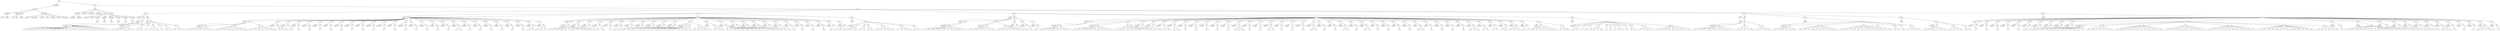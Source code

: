 digraph Tree {
	"t0" [label = "TEI"];
	"t1" [label = "teiHeader"];
	"t2" [label = "fileDesc"];
	"t3" [label = "titleStmt"];
	"t4" [label = "title"];
	"t5" [label = "author"];
	"t6" [label = "publicationStmt"];
	"t7" [label = "p"];
	"t8" [label = "idno"];
	"t9" [label = "rights"];
	"t10" [label = "SourceDesc"];
	"t11" [label = "genre"];
	"t12" [label = "inspiration"];
	"t13" [label = "structure"];
	"t14" [label = "type"];
	"t15" [label = "periode"];
	"t16" [label = "taille"];
	"t17" [label = "permalien"];
	"t18" [label = "text"];
	"t19" [label = "front"];
	"t20" [label = "docTitle"];
	"t21" [label = "titlePart"];
	"t22" [label = "titlePart"];
	"t23" [label = "docDate"];
	"t24" [label = "docAuthor"];
	"t25" [label = "docImprint"];
	"t26" [label = "printer"];
	"t27" [label = "castList"];
	"t28" [label = "head"];
	"t29" [label = "castItem"];
	"t30" [label = "role"];
	"t31" [label = "castItem"];
	"t32" [label = "role"];
	"t33" [label = "castItem"];
	"t34" [label = "role"];
	"t35" [label = "castItem"];
	"t36" [label = "role"];
	"t37" [label = "castItem"];
	"t38" [label = "role"];
	"t39" [label = "castItem"];
	"t40" [label = "role"];
	"t41" [label = "set"];
	"t42" [label = "body"];
	"t43" [label = "div1"];
	"t44" [label = "head"];
	"t45" [label = "div2"];
	"t46" [label = "head"];
	"t47" [label = "sp"];
	"t48" [label = "speaker"];
	"t49" [label = "p"];
	"t50" [label = "s"];
	"t51" [label = "s"];
	"t52" [label = "s"];
	"t53" [label = "s"];
	"t54" [label = "s"];
	"t55" [label = "s"];
	"t56" [label = "s"];
	"t57" [label = "s"];
	"t58" [label = "s"];
	"t59" [label = "s"];
	"t60" [label = "s"];
	"t61" [label = "s"];
	"t62" [label = "s"];
	"t63" [label = "s"];
	"t64" [label = "s"];
	"t65" [label = "s"];
	"t66" [label = "s"];
	"t67" [label = "s"];
	"t68" [label = "s"];
	"t69" [label = "s"];
	"t70" [label = "s"];
	"t71" [label = "div2"];
	"t72" [label = "head"];
	"t73" [label = "sp"];
	"t74" [label = "speaker"];
	"t75" [label = "p"];
	"t76" [label = "s"];
	"t77" [label = "s"];
	"t78" [label = "s"];
	"t79" [label = "s"];
	"t80" [label = "s"];
	"t81" [label = "s"];
	"t82" [label = "p"];
	"t83" [label = "s"];
	"t84" [label = "s"];
	"t85" [label = "p"];
	"t86" [label = "s"];
	"t87" [label = "p"];
	"t88" [label = "s"];
	"t89" [label = "s"];
	"t90" [label = "s"];
	"t91" [label = "p"];
	"t92" [label = "s"];
	"t93" [label = "p"];
	"t94" [label = "s"];
	"t95" [label = "s"];
	"t96" [label = "p"];
	"t97" [label = "s"];
	"t98" [label = "s"];
	"t99" [label = "s"];
	"t100" [label = "div1"];
	"t101" [label = "head"];
	"t102" [label = "div2"];
	"t103" [label = "head"];
	"t104" [label = "sp"];
	"t105" [label = "speaker"];
	"t106" [label = "p"];
	"t107" [label = "s"];
	"t108" [label = "s"];
	"t109" [label = "s"];
	"t110" [label = "s"];
	"t111" [label = "s"];
	"t112" [label = "s"];
	"t113" [label = "s"];
	"t114" [label = "p"];
	"t115" [label = "s"];
	"t116" [label = "s"];
	"t117" [label = "s"];
	"t118" [label = "s"];
	"t119" [label = "s"];
	"t120" [label = "s"];
	"t121" [label = "s"];
	"t122" [label = "s"];
	"t123" [label = "p"];
	"t124" [label = "s"];
	"t125" [label = "s"];
	"t126" [label = "s"];
	"t127" [label = "s"];
	"t128" [label = "s"];
	"t129" [label = "s"];
	"t130" [label = "s"];
	"t131" [label = "sp"];
	"t132" [label = "speaker"];
	"t133" [label = "p"];
	"t134" [label = "s"];
	"t135" [label = "s"];
	"t136" [label = "s"];
	"t137" [label = "sp"];
	"t138" [label = "speaker"];
	"t139" [label = "p"];
	"t140" [label = "s"];
	"t141" [label = "sp"];
	"t142" [label = "speaker"];
	"t143" [label = "p"];
	"t144" [label = "s"];
	"t145" [label = "sp"];
	"t146" [label = "speaker"];
	"t147" [label = "p"];
	"t148" [label = "s"];
	"t149" [label = "sp"];
	"t150" [label = "speaker"];
	"t151" [label = "p"];
	"t152" [label = "s"];
	"t153" [label = "sp"];
	"t154" [label = "speaker"];
	"t155" [label = "p"];
	"t156" [label = "s"];
	"t157" [label = "sp"];
	"t158" [label = "speaker"];
	"t159" [label = "p"];
	"t160" [label = "s"];
	"t161" [label = "sp"];
	"t162" [label = "speaker"];
	"t163" [label = "p"];
	"t164" [label = "s"];
	"t165" [label = "sp"];
	"t166" [label = "speaker"];
	"t167" [label = "p"];
	"t168" [label = "s"];
	"t169" [label = "sp"];
	"t170" [label = "speaker"];
	"t171" [label = "p"];
	"t172" [label = "s"];
	"t173" [label = "sp"];
	"t174" [label = "speaker"];
	"t175" [label = "p"];
	"t176" [label = "s"];
	"t177" [label = "sp"];
	"t178" [label = "speaker"];
	"t179" [label = "p"];
	"t180" [label = "s"];
	"t181" [label = "sp"];
	"t182" [label = "speaker"];
	"t183" [label = "p"];
	"t184" [label = "s"];
	"t185" [label = "sp"];
	"t186" [label = "speaker"];
	"t187" [label = "p"];
	"t188" [label = "s"];
	"t189" [label = "sp"];
	"t190" [label = "speaker"];
	"t191" [label = "p"];
	"t192" [label = "s"];
	"t193" [label = "sp"];
	"t194" [label = "speaker"];
	"t195" [label = "p"];
	"t196" [label = "s"];
	"t197" [label = "sp"];
	"t198" [label = "speaker"];
	"t199" [label = "p"];
	"t200" [label = "s"];
	"t201" [label = "sp"];
	"t202" [label = "speaker"];
	"t203" [label = "p"];
	"t204" [label = "s"];
	"t205" [label = "s"];
	"t206" [label = "sp"];
	"t207" [label = "speaker"];
	"t208" [label = "p"];
	"t209" [label = "s"];
	"t210" [label = "sp"];
	"t211" [label = "speaker"];
	"t212" [label = "p"];
	"t213" [label = "s"];
	"t214" [label = "sp"];
	"t215" [label = "speaker"];
	"t216" [label = "p"];
	"t217" [label = "s"];
	"t218" [label = "sp"];
	"t219" [label = "speaker"];
	"t220" [label = "p"];
	"t221" [label = "s"];
	"t222" [label = "sp"];
	"t223" [label = "speaker"];
	"t224" [label = "p"];
	"t225" [label = "s"];
	"t226" [label = "sp"];
	"t227" [label = "speaker"];
	"t228" [label = "p"];
	"t229" [label = "s"];
	"t230" [label = "sp"];
	"t231" [label = "speaker"];
	"t232" [label = "p"];
	"t233" [label = "s"];
	"t234" [label = "s"];
	"t235" [label = "sp"];
	"t236" [label = "speaker"];
	"t237" [label = "p"];
	"t238" [label = "s"];
	"t239" [label = "s"];
	"t240" [label = "s"];
	"t241" [label = "div2"];
	"t242" [label = "head"];
	"t243" [label = "sp"];
	"t244" [label = "speaker"];
	"t245" [label = "p"];
	"t246" [label = "s"];
	"t247" [label = "s"];
	"t248" [label = "s"];
	"t249" [label = "s"];
	"t250" [label = "s"];
	"t251" [label = "s"];
	"t252" [label = "s"];
	"t253" [label = "s"];
	"t254" [label = "s"];
	"t255" [label = "s"];
	"t256" [label = "s"];
	"t257" [label = "sp"];
	"t258" [label = "speaker"];
	"t259" [label = "p"];
	"t260" [label = "s"];
	"t261" [label = "sp"];
	"t262" [label = "speaker"];
	"t263" [label = "p"];
	"t264" [label = "s"];
	"t265" [label = "sp"];
	"t266" [label = "speaker"];
	"t267" [label = "p"];
	"t268" [label = "s"];
	"t269" [label = "sp"];
	"t270" [label = "speaker"];
	"t271" [label = "p"];
	"t272" [label = "s"];
	"t273" [label = "sp"];
	"t274" [label = "speaker"];
	"t275" [label = "p"];
	"t276" [label = "s"];
	"t277" [label = "sp"];
	"t278" [label = "speaker"];
	"t279" [label = "p"];
	"t280" [label = "s"];
	"t281" [label = "sp"];
	"t282" [label = "speaker"];
	"t283" [label = "p"];
	"t284" [label = "s"];
	"t285" [label = "sp"];
	"t286" [label = "speaker"];
	"t287" [label = "p"];
	"t288" [label = "s"];
	"t289" [label = "sp"];
	"t290" [label = "speaker"];
	"t291" [label = "p"];
	"t292" [label = "s"];
	"t293" [label = "sp"];
	"t294" [label = "speaker"];
	"t295" [label = "p"];
	"t296" [label = "s"];
	"t297" [label = "s"];
	"t298" [label = "sp"];
	"t299" [label = "speaker"];
	"t300" [label = "p"];
	"t301" [label = "s"];
	"t302" [label = "s"];
	"t303" [label = "s"];
	"t304" [label = "s"];
	"t305" [label = "s"];
	"t306" [label = "s"];
	"t307" [label = "s"];
	"t308" [label = "s"];
	"t309" [label = "s"];
	"t310" [label = "p"];
	"t311" [label = "s"];
	"t312" [label = "s"];
	"t313" [label = "s"];
	"t314" [label = "p"];
	"t315" [label = "s"];
	"t316" [label = "s"];
	"t317" [label = "s"];
	"t318" [label = "s"];
	"t319" [label = "s"];
	"t320" [label = "sp"];
	"t321" [label = "speaker"];
	"t322" [label = "p"];
	"t323" [label = "s"];
	"t324" [label = "s"];
	"t325" [label = "s"];
	"t326" [label = "sp"];
	"t327" [label = "speaker"];
	"t328" [label = "p"];
	"t329" [label = "s"];
	"t330" [label = "s"];
	"t331" [label = "s"];
	"t332" [label = "s"];
	"t333" [label = "s"];
	"t334" [label = "s"];
	"t335" [label = "s"];
	"t336" [label = "s"];
	"t337" [label = "s"];
	"t338" [label = "s"];
	"t339" [label = "sp"];
	"t340" [label = "speaker"];
	"t341" [label = "p"];
	"t342" [label = "s"];
	"t343" [label = "s"];
	"t344" [label = "sp"];
	"t345" [label = "speaker"];
	"t346" [label = "p"];
	"t347" [label = "s"];
	"t348" [label = "sp"];
	"t349" [label = "speaker"];
	"t350" [label = "p"];
	"t351" [label = "s"];
	"t352" [label = "sp"];
	"t353" [label = "speaker"];
	"t354" [label = "p"];
	"t355" [label = "s"];
	"t356" [label = "sp"];
	"t357" [label = "speaker"];
	"t358" [label = "p"];
	"t359" [label = "s"];
	"t360" [label = "sp"];
	"t361" [label = "speaker"];
	"t362" [label = "p"];
	"t363" [label = "s"];
	"t364" [label = "sp"];
	"t365" [label = "speaker"];
	"t366" [label = "p"];
	"t367" [label = "s"];
	"t368" [label = "sp"];
	"t369" [label = "speaker"];
	"t370" [label = "p"];
	"t371" [label = "s"];
	"t372" [label = "sp"];
	"t373" [label = "speaker"];
	"t374" [label = "p"];
	"t375" [label = "s"];
	"t376" [label = "sp"];
	"t377" [label = "speaker"];
	"t378" [label = "p"];
	"t379" [label = "s"];
	"t380" [label = "sp"];
	"t381" [label = "speaker"];
	"t382" [label = "p"];
	"t383" [label = "s"];
	"t384" [label = "s"];
	"t385" [label = "div2"];
	"t386" [label = "head"];
	"t387" [label = "sp"];
	"t388" [label = "speaker"];
	"t389" [label = "p"];
	"t390" [label = "s"];
	"t391" [label = "s"];
	"t392" [label = "s"];
	"t393" [label = "s"];
	"t394" [label = "p"];
	"t395" [label = "s"];
	"t396" [label = "s"];
	"t397" [label = "p"];
	"t398" [label = "s"];
	"t399" [label = "s"];
	"t400" [label = "p"];
	"t401" [label = "s"];
	"t402" [label = "s"];
	"t403" [label = "s"];
	"t404" [label = "s"];
	"t405" [label = "s"];
	"t406" [label = "p"];
	"t407" [label = "s"];
	"t408" [label = "s"];
	"t409" [label = "s"];
	"t410" [label = "s"];
	"t411" [label = "p"];
	"t412" [label = "s"];
	"t413" [label = "s"];
	"t414" [label = "div1"];
	"t415" [label = "head"];
	"t416" [label = "div2"];
	"t417" [label = "head"];
	"t418" [label = "sp"];
	"t419" [label = "speaker"];
	"t420" [label = "p"];
	"t421" [label = "s"];
	"t422" [label = "s"];
	"t423" [label = "s"];
	"t424" [label = "s"];
	"t425" [label = "s"];
	"t426" [label = "s"];
	"t427" [label = "s"];
	"t428" [label = "s"];
	"t429" [label = "s"];
	"t430" [label = "s"];
	"t431" [label = "s"];
	"t432" [label = "sp"];
	"t433" [label = "speaker"];
	"t434" [label = "p"];
	"t435" [label = "s"];
	"t436" [label = "s"];
	"t437" [label = "s"];
	"t438" [label = "s"];
	"t439" [label = "s"];
	"t440" [label = "s"];
	"t441" [label = "s"];
	"t442" [label = "p"];
	"t443" [label = "s"];
	"t444" [label = "s"];
	"t445" [label = "s"];
	"t446" [label = "s"];
	"t447" [label = "s"];
	"t448" [label = "s"];
	"t449" [label = "s"];
	"t450" [label = "sp"];
	"t451" [label = "speaker"];
	"t452" [label = "p"];
	"t453" [label = "s"];
	"t454" [label = "sp"];
	"t455" [label = "speaker"];
	"t456" [label = "p"];
	"t457" [label = "s"];
	"t458" [label = "sp"];
	"t459" [label = "speaker"];
	"t460" [label = "p"];
	"t461" [label = "s"];
	"t462" [label = "div2"];
	"t463" [label = "head"];
	"t464" [label = "sp"];
	"t465" [label = "speaker"];
	"t466" [label = "p"];
	"t467" [label = "s"];
	"t468" [label = "s"];
	"t469" [label = "s"];
	"t470" [label = "s"];
	"t471" [label = "s"];
	"t472" [label = "s"];
	"t473" [label = "s"];
	"t474" [label = "s"];
	"t475" [label = "sp"];
	"t476" [label = "speaker"];
	"t477" [label = "p"];
	"t478" [label = "s"];
	"t479" [label = "s"];
	"t480" [label = "s"];
	"t481" [label = "s"];
	"t482" [label = "s"];
	"t483" [label = "s"];
	"t484" [label = "s"];
	"t485" [label = "s"];
	"t486" [label = "s"];
	"t487" [label = "s"];
	"t488" [label = "p"];
	"t489" [label = "s"];
	"t490" [label = "s"];
	"t491" [label = "s"];
	"t492" [label = "s"];
	"t493" [label = "s"];
	"t494" [label = "s"];
	"t495" [label = "s"];
	"t496" [label = "p"];
	"t497" [label = "s"];
	"t498" [label = "s"];
	"t499" [label = "s"];
	"t500" [label = "sp"];
	"t501" [label = "speaker"];
	"t502" [label = "p"];
	"t503" [label = "s"];
	"t504" [label = "sp"];
	"t505" [label = "speaker"];
	"t506" [label = "p"];
	"t507" [label = "s"];
	"t508" [label = "sp"];
	"t509" [label = "speaker"];
	"t510" [label = "p"];
	"t511" [label = "s"];
	"t512" [label = "s"];
	"t513" [label = "sp"];
	"t514" [label = "speaker"];
	"t515" [label = "p"];
	"t516" [label = "s"];
	"t517" [label = "s"];
	"t518" [label = "sp"];
	"t519" [label = "speaker"];
	"t520" [label = "p"];
	"t521" [label = "s"];
	"t522" [label = "sp"];
	"t523" [label = "speaker"];
	"t524" [label = "p"];
	"t525" [label = "s"];
	"t526" [label = "sp"];
	"t527" [label = "speaker"];
	"t528" [label = "p"];
	"t529" [label = "s"];
	"t530" [label = "sp"];
	"t531" [label = "speaker"];
	"t532" [label = "p"];
	"t533" [label = "s"];
	"t534" [label = "sp"];
	"t535" [label = "speaker"];
	"t536" [label = "p"];
	"t537" [label = "s"];
	"t538" [label = "sp"];
	"t539" [label = "speaker"];
	"t540" [label = "p"];
	"t541" [label = "s"];
	"t542" [label = "s"];
	"t543" [label = "s"];
	"t544" [label = "sp"];
	"t545" [label = "speaker"];
	"t546" [label = "p"];
	"t547" [label = "s"];
	"t548" [label = "sp"];
	"t549" [label = "speaker"];
	"t550" [label = "p"];
	"t551" [label = "s"];
	"t552" [label = "sp"];
	"t553" [label = "speaker"];
	"t554" [label = "p"];
	"t555" [label = "s"];
	"t556" [label = "s"];
	"t557" [label = "sp"];
	"t558" [label = "speaker"];
	"t559" [label = "p"];
	"t560" [label = "s"];
	"t561" [label = "sp"];
	"t562" [label = "speaker"];
	"t563" [label = "p"];
	"t564" [label = "s"];
	"t565" [label = "sp"];
	"t566" [label = "speaker"];
	"t567" [label = "p"];
	"t568" [label = "s"];
	"t569" [label = "sp"];
	"t570" [label = "speaker"];
	"t571" [label = "p"];
	"t572" [label = "s"];
	"t573" [label = "s"];
	"t574" [label = "sp"];
	"t575" [label = "speaker"];
	"t576" [label = "p"];
	"t577" [label = "s"];
	"t578" [label = "sp"];
	"t579" [label = "speaker"];
	"t580" [label = "p"];
	"t581" [label = "s"];
	"t582" [label = "sp"];
	"t583" [label = "speaker"];
	"t584" [label = "p"];
	"t585" [label = "s"];
	"t586" [label = "s"];
	"t587" [label = "sp"];
	"t588" [label = "speaker"];
	"t589" [label = "p"];
	"t590" [label = "s"];
	"t591" [label = "sp"];
	"t592" [label = "speaker"];
	"t593" [label = "p"];
	"t594" [label = "s"];
	"t595" [label = "s"];
	"t596" [label = "sp"];
	"t597" [label = "speaker"];
	"t598" [label = "p"];
	"t599" [label = "s"];
	"t600" [label = "sp"];
	"t601" [label = "speaker"];
	"t602" [label = "p"];
	"t603" [label = "s"];
	"t604" [label = "sp"];
	"t605" [label = "speaker"];
	"t606" [label = "p"];
	"t607" [label = "s"];
	"t608" [label = "sp"];
	"t609" [label = "speaker"];
	"t610" [label = "p"];
	"t611" [label = "s"];
	"t612" [label = "sp"];
	"t613" [label = "speaker"];
	"t614" [label = "p"];
	"t615" [label = "s"];
	"t616" [label = "s"];
	"t617" [label = "sp"];
	"t618" [label = "speaker"];
	"t619" [label = "p"];
	"t620" [label = "s"];
	"t621" [label = "sp"];
	"t622" [label = "speaker"];
	"t623" [label = "p"];
	"t624" [label = "s"];
	"t625" [label = "sp"];
	"t626" [label = "speaker"];
	"t627" [label = "p"];
	"t628" [label = "s"];
	"t629" [label = "sp"];
	"t630" [label = "speaker"];
	"t631" [label = "p"];
	"t632" [label = "s"];
	"t633" [label = "sp"];
	"t634" [label = "speaker"];
	"t635" [label = "p"];
	"t636" [label = "s"];
	"t637" [label = "s"];
	"t638" [label = "s"];
	"t639" [label = "sp"];
	"t640" [label = "speaker"];
	"t641" [label = "p"];
	"t642" [label = "s"];
	"t643" [label = "s"];
	"t644" [label = "sp"];
	"t645" [label = "speaker"];
	"t646" [label = "p"];
	"t647" [label = "s"];
	"t648" [label = "s"];
	"t649" [label = "sp"];
	"t650" [label = "speaker"];
	"t651" [label = "p"];
	"t652" [label = "s"];
	"t653" [label = "s"];
	"t654" [label = "sp"];
	"t655" [label = "speaker"];
	"t656" [label = "p"];
	"t657" [label = "s"];
	"t658" [label = "s"];
	"t659" [label = "s"];
	"t660" [label = "sp"];
	"t661" [label = "speaker"];
	"t662" [label = "p"];
	"t663" [label = "s"];
	"t664" [label = "sp"];
	"t665" [label = "speaker"];
	"t666" [label = "p"];
	"t667" [label = "s"];
	"t668" [label = "s"];
	"t669" [label = "s"];
	"t670" [label = "s"];
	"t671" [label = "s"];
	"t672" [label = "s"];
	"t673" [label = "s"];
	"t674" [label = "s"];
	"t675" [label = "p"];
	"t676" [label = "s"];
	"t677" [label = "s"];
	"t678" [label = "s"];
	"t679" [label = "div2"];
	"t680" [label = "head"];
	"t681" [label = "sp"];
	"t682" [label = "speaker"];
	"t683" [label = "p"];
	"t684" [label = "s"];
	"t685" [label = "s"];
	"t686" [label = "p"];
	"t687" [label = "s"];
	"t688" [label = "p"];
	"t689" [label = "s"];
	"t690" [label = "p"];
	"t691" [label = "s"];
	"t692" [label = "s"];
	"t693" [label = "s"];
	"t694" [label = "s"];
	"t695" [label = "p"];
	"t696" [label = "s"];
	"t697" [label = "p"];
	"t698" [label = "s"];
	"t699" [label = "p"];
	"t700" [label = "s"];
	"t701" [label = "p"];
	"t702" [label = "s"];
	"t703" [label = "s"];
	"t704" [label = "p"];
	"t705" [label = "s"];
	"t706" [label = "p"];
	"t707" [label = "s"];
	"t708" [label = "s"];
	"t709" [label = "p"];
	"t710" [label = "s"];
	"t711" [label = "s"];
	"t712" [label = "s"];
	"t713" [label = "s"];
	"t714" [label = "p"];
	"t715" [label = "s"];
	"t716" [label = "s"];
	"t717" [label = "s"];
	"t718" [label = "s"];
	"t719" [label = "s"];
	"t720" [label = "s"];
	"t721" [label = "s"];
	"t722" [label = "s"];
	"t723" [label = "s"];
	"t724" [label = "div1"];
	"t725" [label = "head"];
	"t726" [label = "div2"];
	"t727" [label = "head"];
	"t728" [label = "sp"];
	"t729" [label = "speaker"];
	"t730" [label = "p"];
	"t731" [label = "s"];
	"t732" [label = "s"];
	"t733" [label = "s"];
	"t734" [label = "s"];
	"t735" [label = "s"];
	"t736" [label = "s"];
	"t737" [label = "s"];
	"t738" [label = "s"];
	"t739" [label = "s"];
	"t740" [label = "s"];
	"t741" [label = "p"];
	"t742" [label = "s"];
	"t743" [label = "s"];
	"t744" [label = "s"];
	"t745" [label = "s"];
	"t746" [label = "s"];
	"t747" [label = "p"];
	"t748" [label = "s"];
	"t749" [label = "s"];
	"t750" [label = "s"];
	"t751" [label = "s"];
	"t752" [label = "div2"];
	"t753" [label = "head"];
	"t754" [label = "sp"];
	"t755" [label = "speaker"];
	"t756" [label = "p"];
	"t757" [label = "s"];
	"t758" [label = "s"];
	"t759" [label = "s"];
	"t760" [label = "s"];
	"t761" [label = "s"];
	"t762" [label = "s"];
	"t763" [label = "p"];
	"t764" [label = "s"];
	"t765" [label = "s"];
	"t766" [label = "s"];
	"t767" [label = "s"];
	"t768" [label = "s"];
	"t769" [label = "s"];
	"t770" [label = "s"];
	"t771" [label = "s"];
	"t772" [label = "s"];
	"t773" [label = "s"];
	"t774" [label = "p"];
	"t775" [label = "s"];
	"t776" [label = "s"];
	"t777" [label = "s"];
	"t778" [label = "s"];
	"t779" [label = "s"];
	"t780" [label = "s"];
	"t781" [label = "s"];
	"t782" [label = "s"];
	"t783" [label = "s"];
	"t784" [label = "s"];
	"t785" [label = "s"];
	"t786" [label = "s"];
	"t787" [label = "p"];
	"t788" [label = "s"];
	"t789" [label = "p"];
	"t790" [label = "s"];
	"t791" [label = "s"];
	"t792" [label = "p"];
	"t793" [label = "s"];
	"t794" [label = "p"];
	"t795" [label = "s"];
	"t796" [label = "s"];
	"t797" [label = "s"];
	"t798" [label = "s"];
	"t799" [label = "div2"];
	"t800" [label = "head"];
	"t801" [label = "sp"];
	"t802" [label = "speaker"];
	"t803" [label = "p"];
	"t804" [label = "s"];
	"t805" [label = "s"];
	"t806" [label = "s"];
	"t807" [label = "s"];
	"t808" [label = "s"];
	"t809" [label = "s"];
	"t810" [label = "p"];
	"t811" [label = "s"];
	"t812" [label = "s"];
	"t813" [label = "s"];
	"t814" [label = "s"];
	"t815" [label = "p"];
	"t816" [label = "s"];
	"t817" [label = "s"];
	"t818" [label = "div1"];
	"t819" [label = "head"];
	"t820" [label = "div2"];
	"t821" [label = "head"];
	"t822" [label = "sp"];
	"t823" [label = "speaker"];
	"t824" [label = "p"];
	"t825" [label = "s"];
	"t826" [label = "sp"];
	"t827" [label = "speaker"];
	"t828" [label = "p"];
	"t829" [label = "s"];
	"t830" [label = "sp"];
	"t831" [label = "speaker"];
	"t832" [label = "p"];
	"t833" [label = "s"];
	"t834" [label = "sp"];
	"t835" [label = "speaker"];
	"t836" [label = "p"];
	"t837" [label = "s"];
	"t838" [label = "sp"];
	"t839" [label = "speaker"];
	"t840" [label = "p"];
	"t841" [label = "s"];
	"t842" [label = "sp"];
	"t843" [label = "speaker"];
	"t844" [label = "p"];
	"t845" [label = "s"];
	"t846" [label = "sp"];
	"t847" [label = "speaker"];
	"t848" [label = "p"];
	"t849" [label = "s"];
	"t850" [label = "sp"];
	"t851" [label = "speaker"];
	"t852" [label = "p"];
	"t853" [label = "s"];
	"t854" [label = "sp"];
	"t855" [label = "speaker"];
	"t856" [label = "p"];
	"t857" [label = "s"];
	"t858" [label = "sp"];
	"t859" [label = "speaker"];
	"t860" [label = "p"];
	"t861" [label = "s"];
	"t862" [label = "sp"];
	"t863" [label = "speaker"];
	"t864" [label = "p"];
	"t865" [label = "s"];
	"t866" [label = "s"];
	"t867" [label = "s"];
	"t868" [label = "s"];
	"t869" [label = "s"];
	"t870" [label = "s"];
	"t871" [label = "s"];
	"t872" [label = "s"];
	"t873" [label = "s"];
	"t874" [label = "s"];
	"t875" [label = "p"];
	"t876" [label = "s"];
	"t877" [label = "s"];
	"t878" [label = "s"];
	"t879" [label = "s"];
	"t880" [label = "s"];
	"t881" [label = "s"];
	"t882" [label = "s"];
	"t883" [label = "p"];
	"t884" [label = "s"];
	"t885" [label = "s"];
	"t886" [label = "s"];
	"t887" [label = "s"];
	"t888" [label = "s"];
	"t889" [label = "s"];
	"t890" [label = "s"];
	"t891" [label = "s"];
	"t892" [label = "s"];
	"t893" [label = "s"];
	"t894" [label = "s"];
	"t895" [label = "s"];
	"t896" [label = "p"];
	"t897" [label = "s"];
	"t898" [label = "s"];
	"t899" [label = "s"];
	"t900" [label = "s"];
	"t901" [label = "s"];
	"t902" [label = "s"];
	"t903" [label = "s"];
	"t904" [label = "s"];
	"t905" [label = "s"];
	"t906" [label = "s"];
	"t907" [label = "p"];
	"t908" [label = "s"];
	"t909" [label = "s"];
	"t910" [label = "s"];
	"t911" [label = "s"];
	"t912" [label = "s"];
	"t913" [label = "s"];
	"t914" [label = "s"];
	"t915" [label = "s"];
	"t916" [label = "s"];
	"t917" [label = "s"];
	"t918" [label = "s"];
	"t919" [label = "s"];
	"t920" [label = "p"];
	"t921" [label = "s"];
	"t922" [label = "s"];
	"t923" [label = "s"];
	"t924" [label = "s"];
	"t925" [label = "s"];
	"t926" [label = "s"];
	"t927" [label = "s"];
	"t928" [label = "s"];
	"t929" [label = "s"];
	"t930" [label = "s"];
	"t931" [label = "s"];
	"t932" [label = "s"];
	"t933" [label = "s"];
	"t934" [label = "s"];
	"t935" [label = "p"];
	"t936" [label = "s"];
	"t937" [label = "s"];
	"t938" [label = "s"];
	"t939" [label = "s"];
	"t940" [label = "s"];
	"t941" [label = "s"];
	"t942" [label = "sp"];
	"t943" [label = "speaker"];
	"t944" [label = "p"];
	"t945" [label = "s"];
	"t946" [label = "sp"];
	"t947" [label = "speaker"];
	"t948" [label = "p"];
	"t949" [label = "s"];
	"t950" [label = "s"];
	"t951" [label = "s"];
	"t952" [label = "s"];
	"t953" [label = "s"];
	"t954" [label = "s"];
	"t955" [label = "s"];
	"t956" [label = "s"];
	"t957" [label = "s"];
	"t958" [label = "s"];
	"t959" [label = "s"];
	"t960" [label = "s"];
	"t961" [label = "s"];
	"t962" [label = "s"];
	"t963" [label = "s"];
	"t964" [label = "sp"];
	"t965" [label = "speaker"];
	"t966" [label = "p"];
	"t967" [label = "s"];
	"t968" [label = "sp"];
	"t969" [label = "speaker"];
	"t970" [label = "p"];
	"t971" [label = "s"];
	"t972" [label = "s"];
	"t973" [label = "sp"];
	"t974" [label = "speaker"];
	"t975" [label = "p"];
	"t976" [label = "s"];
	"t977" [label = "s"];
	"t978" [label = "sp"];
	"t979" [label = "speaker"];
	"t980" [label = "p"];
	"t981" [label = "s"];
	"t982" [label = "s"];
	"t983" [label = "sp"];
	"t984" [label = "speaker"];
	"t985" [label = "p"];
	"t986" [label = "s"];
	"t987" [label = "sp"];
	"t988" [label = "speaker"];
	"t989" [label = "p"];
	"t990" [label = "s"];
	"t991" [label = "s"];
	"t992" [label = "s"];
	"t993" [label = "sp"];
	"t994" [label = "speaker"];
	"t995" [label = "p"];
	"t996" [label = "s"];
	"t997" [label = "sp"];
	"t998" [label = "speaker"];
	"t999" [label = "p"];
	"t1000" [label = "s"];
	"t1001" [label = "sp"];
	"t1002" [label = "speaker"];
	"t1003" [label = "p"];
	"t1004" [label = "s"];
	"t1005" [label = "sp"];
	"t1006" [label = "speaker"];
	"t1007" [label = "p"];
	"t1008" [label = "s"];
	"t1009" [label = "s"];
	"t1010" [label = "s"];
	"t1011" [label = "s"];
	"t1012" [label = "s"];
	"t1013" [label = "sp"];
	"t1014" [label = "speaker"];
	"t1015" [label = "p"];
	"t1016" [label = "s"];
	"t0" -> "t1";
	"t1" -> "t2";
	"t2" -> "t3";
	"t3" -> "t4";
	"t3" -> "t5";
	"t2" -> "t6";
	"t6" -> "t7";
	"t6" -> "t8";
	"t6" -> "t9";
	"t2" -> "t10";
	"t10" -> "t11";
	"t10" -> "t12";
	"t10" -> "t13";
	"t10" -> "t14";
	"t10" -> "t15";
	"t10" -> "t16";
	"t10" -> "t17";
	"t0" -> "t18";
	"t18" -> "t19";
	"t19" -> "t20";
	"t20" -> "t21";
	"t20" -> "t22";
	"t19" -> "t23";
	"t19" -> "t24";
	"t19" -> "t25";
	"t25" -> "t26";
	"t19" -> "t27";
	"t27" -> "t28";
	"t27" -> "t29";
	"t29" -> "t30";
	"t27" -> "t31";
	"t31" -> "t32";
	"t27" -> "t33";
	"t33" -> "t34";
	"t27" -> "t35";
	"t35" -> "t36";
	"t27" -> "t37";
	"t37" -> "t38";
	"t27" -> "t39";
	"t39" -> "t40";
	"t19" -> "t41";
	"t18" -> "t42";
	"t42" -> "t43";
	"t43" -> "t44";
	"t43" -> "t45";
	"t45" -> "t46";
	"t45" -> "t47";
	"t47" -> "t48";
	"t47" -> "t49";
	"t49" -> "t50";
	"t49" -> "t51";
	"t49" -> "t52";
	"t49" -> "t53";
	"t49" -> "t54";
	"t49" -> "t55";
	"t49" -> "t56";
	"t49" -> "t57";
	"t49" -> "t58";
	"t49" -> "t59";
	"t49" -> "t60";
	"t49" -> "t61";
	"t49" -> "t62";
	"t49" -> "t63";
	"t49" -> "t64";
	"t49" -> "t65";
	"t49" -> "t66";
	"t49" -> "t67";
	"t49" -> "t68";
	"t49" -> "t69";
	"t49" -> "t70";
	"t43" -> "t71";
	"t71" -> "t72";
	"t71" -> "t73";
	"t73" -> "t74";
	"t73" -> "t75";
	"t75" -> "t76";
	"t75" -> "t77";
	"t75" -> "t78";
	"t75" -> "t79";
	"t75" -> "t80";
	"t75" -> "t81";
	"t73" -> "t82";
	"t82" -> "t83";
	"t82" -> "t84";
	"t73" -> "t85";
	"t85" -> "t86";
	"t73" -> "t87";
	"t87" -> "t88";
	"t87" -> "t89";
	"t87" -> "t90";
	"t73" -> "t91";
	"t91" -> "t92";
	"t73" -> "t93";
	"t93" -> "t94";
	"t93" -> "t95";
	"t73" -> "t96";
	"t96" -> "t97";
	"t96" -> "t98";
	"t96" -> "t99";
	"t42" -> "t100";
	"t100" -> "t101";
	"t100" -> "t102";
	"t102" -> "t103";
	"t102" -> "t104";
	"t104" -> "t105";
	"t104" -> "t106";
	"t106" -> "t107";
	"t106" -> "t108";
	"t106" -> "t109";
	"t106" -> "t110";
	"t106" -> "t111";
	"t106" -> "t112";
	"t106" -> "t113";
	"t104" -> "t114";
	"t114" -> "t115";
	"t114" -> "t116";
	"t114" -> "t117";
	"t114" -> "t118";
	"t114" -> "t119";
	"t114" -> "t120";
	"t114" -> "t121";
	"t114" -> "t122";
	"t104" -> "t123";
	"t123" -> "t124";
	"t123" -> "t125";
	"t123" -> "t126";
	"t123" -> "t127";
	"t123" -> "t128";
	"t123" -> "t129";
	"t123" -> "t130";
	"t102" -> "t131";
	"t131" -> "t132";
	"t131" -> "t133";
	"t133" -> "t134";
	"t133" -> "t135";
	"t133" -> "t136";
	"t102" -> "t137";
	"t137" -> "t138";
	"t137" -> "t139";
	"t139" -> "t140";
	"t102" -> "t141";
	"t141" -> "t142";
	"t141" -> "t143";
	"t143" -> "t144";
	"t102" -> "t145";
	"t145" -> "t146";
	"t145" -> "t147";
	"t147" -> "t148";
	"t102" -> "t149";
	"t149" -> "t150";
	"t149" -> "t151";
	"t151" -> "t152";
	"t102" -> "t153";
	"t153" -> "t154";
	"t153" -> "t155";
	"t155" -> "t156";
	"t102" -> "t157";
	"t157" -> "t158";
	"t157" -> "t159";
	"t159" -> "t160";
	"t102" -> "t161";
	"t161" -> "t162";
	"t161" -> "t163";
	"t163" -> "t164";
	"t102" -> "t165";
	"t165" -> "t166";
	"t165" -> "t167";
	"t167" -> "t168";
	"t102" -> "t169";
	"t169" -> "t170";
	"t169" -> "t171";
	"t171" -> "t172";
	"t102" -> "t173";
	"t173" -> "t174";
	"t173" -> "t175";
	"t175" -> "t176";
	"t102" -> "t177";
	"t177" -> "t178";
	"t177" -> "t179";
	"t179" -> "t180";
	"t102" -> "t181";
	"t181" -> "t182";
	"t181" -> "t183";
	"t183" -> "t184";
	"t102" -> "t185";
	"t185" -> "t186";
	"t185" -> "t187";
	"t187" -> "t188";
	"t102" -> "t189";
	"t189" -> "t190";
	"t189" -> "t191";
	"t191" -> "t192";
	"t102" -> "t193";
	"t193" -> "t194";
	"t193" -> "t195";
	"t195" -> "t196";
	"t102" -> "t197";
	"t197" -> "t198";
	"t197" -> "t199";
	"t199" -> "t200";
	"t102" -> "t201";
	"t201" -> "t202";
	"t201" -> "t203";
	"t203" -> "t204";
	"t203" -> "t205";
	"t102" -> "t206";
	"t206" -> "t207";
	"t206" -> "t208";
	"t208" -> "t209";
	"t102" -> "t210";
	"t210" -> "t211";
	"t210" -> "t212";
	"t212" -> "t213";
	"t102" -> "t214";
	"t214" -> "t215";
	"t214" -> "t216";
	"t216" -> "t217";
	"t102" -> "t218";
	"t218" -> "t219";
	"t218" -> "t220";
	"t220" -> "t221";
	"t102" -> "t222";
	"t222" -> "t223";
	"t222" -> "t224";
	"t224" -> "t225";
	"t102" -> "t226";
	"t226" -> "t227";
	"t226" -> "t228";
	"t228" -> "t229";
	"t102" -> "t230";
	"t230" -> "t231";
	"t230" -> "t232";
	"t232" -> "t233";
	"t232" -> "t234";
	"t102" -> "t235";
	"t235" -> "t236";
	"t235" -> "t237";
	"t237" -> "t238";
	"t237" -> "t239";
	"t237" -> "t240";
	"t100" -> "t241";
	"t241" -> "t242";
	"t241" -> "t243";
	"t243" -> "t244";
	"t243" -> "t245";
	"t245" -> "t246";
	"t245" -> "t247";
	"t245" -> "t248";
	"t245" -> "t249";
	"t245" -> "t250";
	"t245" -> "t251";
	"t245" -> "t252";
	"t245" -> "t253";
	"t245" -> "t254";
	"t245" -> "t255";
	"t245" -> "t256";
	"t241" -> "t257";
	"t257" -> "t258";
	"t257" -> "t259";
	"t259" -> "t260";
	"t241" -> "t261";
	"t261" -> "t262";
	"t261" -> "t263";
	"t263" -> "t264";
	"t241" -> "t265";
	"t265" -> "t266";
	"t265" -> "t267";
	"t267" -> "t268";
	"t241" -> "t269";
	"t269" -> "t270";
	"t269" -> "t271";
	"t271" -> "t272";
	"t241" -> "t273";
	"t273" -> "t274";
	"t273" -> "t275";
	"t275" -> "t276";
	"t241" -> "t277";
	"t277" -> "t278";
	"t277" -> "t279";
	"t279" -> "t280";
	"t241" -> "t281";
	"t281" -> "t282";
	"t281" -> "t283";
	"t283" -> "t284";
	"t241" -> "t285";
	"t285" -> "t286";
	"t285" -> "t287";
	"t287" -> "t288";
	"t241" -> "t289";
	"t289" -> "t290";
	"t289" -> "t291";
	"t291" -> "t292";
	"t241" -> "t293";
	"t293" -> "t294";
	"t293" -> "t295";
	"t295" -> "t296";
	"t295" -> "t297";
	"t241" -> "t298";
	"t298" -> "t299";
	"t298" -> "t300";
	"t300" -> "t301";
	"t300" -> "t302";
	"t300" -> "t303";
	"t300" -> "t304";
	"t300" -> "t305";
	"t300" -> "t306";
	"t300" -> "t307";
	"t300" -> "t308";
	"t300" -> "t309";
	"t298" -> "t310";
	"t310" -> "t311";
	"t310" -> "t312";
	"t310" -> "t313";
	"t298" -> "t314";
	"t314" -> "t315";
	"t314" -> "t316";
	"t314" -> "t317";
	"t314" -> "t318";
	"t314" -> "t319";
	"t241" -> "t320";
	"t320" -> "t321";
	"t320" -> "t322";
	"t322" -> "t323";
	"t322" -> "t324";
	"t322" -> "t325";
	"t241" -> "t326";
	"t326" -> "t327";
	"t326" -> "t328";
	"t328" -> "t329";
	"t328" -> "t330";
	"t328" -> "t331";
	"t328" -> "t332";
	"t328" -> "t333";
	"t328" -> "t334";
	"t328" -> "t335";
	"t328" -> "t336";
	"t328" -> "t337";
	"t328" -> "t338";
	"t241" -> "t339";
	"t339" -> "t340";
	"t339" -> "t341";
	"t341" -> "t342";
	"t341" -> "t343";
	"t241" -> "t344";
	"t344" -> "t345";
	"t344" -> "t346";
	"t346" -> "t347";
	"t241" -> "t348";
	"t348" -> "t349";
	"t348" -> "t350";
	"t350" -> "t351";
	"t241" -> "t352";
	"t352" -> "t353";
	"t352" -> "t354";
	"t354" -> "t355";
	"t241" -> "t356";
	"t356" -> "t357";
	"t356" -> "t358";
	"t358" -> "t359";
	"t241" -> "t360";
	"t360" -> "t361";
	"t360" -> "t362";
	"t362" -> "t363";
	"t241" -> "t364";
	"t364" -> "t365";
	"t364" -> "t366";
	"t366" -> "t367";
	"t241" -> "t368";
	"t368" -> "t369";
	"t368" -> "t370";
	"t370" -> "t371";
	"t241" -> "t372";
	"t372" -> "t373";
	"t372" -> "t374";
	"t374" -> "t375";
	"t241" -> "t376";
	"t376" -> "t377";
	"t376" -> "t378";
	"t378" -> "t379";
	"t241" -> "t380";
	"t380" -> "t381";
	"t380" -> "t382";
	"t382" -> "t383";
	"t382" -> "t384";
	"t100" -> "t385";
	"t385" -> "t386";
	"t385" -> "t387";
	"t387" -> "t388";
	"t387" -> "t389";
	"t389" -> "t390";
	"t389" -> "t391";
	"t389" -> "t392";
	"t389" -> "t393";
	"t387" -> "t394";
	"t394" -> "t395";
	"t394" -> "t396";
	"t387" -> "t397";
	"t397" -> "t398";
	"t397" -> "t399";
	"t387" -> "t400";
	"t400" -> "t401";
	"t400" -> "t402";
	"t400" -> "t403";
	"t400" -> "t404";
	"t400" -> "t405";
	"t387" -> "t406";
	"t406" -> "t407";
	"t406" -> "t408";
	"t406" -> "t409";
	"t406" -> "t410";
	"t387" -> "t411";
	"t411" -> "t412";
	"t411" -> "t413";
	"t42" -> "t414";
	"t414" -> "t415";
	"t414" -> "t416";
	"t416" -> "t417";
	"t416" -> "t418";
	"t418" -> "t419";
	"t418" -> "t420";
	"t420" -> "t421";
	"t420" -> "t422";
	"t420" -> "t423";
	"t420" -> "t424";
	"t420" -> "t425";
	"t420" -> "t426";
	"t420" -> "t427";
	"t420" -> "t428";
	"t420" -> "t429";
	"t420" -> "t430";
	"t420" -> "t431";
	"t416" -> "t432";
	"t432" -> "t433";
	"t432" -> "t434";
	"t434" -> "t435";
	"t434" -> "t436";
	"t434" -> "t437";
	"t434" -> "t438";
	"t434" -> "t439";
	"t434" -> "t440";
	"t434" -> "t441";
	"t432" -> "t442";
	"t442" -> "t443";
	"t442" -> "t444";
	"t442" -> "t445";
	"t442" -> "t446";
	"t442" -> "t447";
	"t442" -> "t448";
	"t442" -> "t449";
	"t416" -> "t450";
	"t450" -> "t451";
	"t450" -> "t452";
	"t452" -> "t453";
	"t416" -> "t454";
	"t454" -> "t455";
	"t454" -> "t456";
	"t456" -> "t457";
	"t416" -> "t458";
	"t458" -> "t459";
	"t458" -> "t460";
	"t460" -> "t461";
	"t414" -> "t462";
	"t462" -> "t463";
	"t462" -> "t464";
	"t464" -> "t465";
	"t464" -> "t466";
	"t466" -> "t467";
	"t466" -> "t468";
	"t466" -> "t469";
	"t466" -> "t470";
	"t466" -> "t471";
	"t466" -> "t472";
	"t466" -> "t473";
	"t466" -> "t474";
	"t462" -> "t475";
	"t475" -> "t476";
	"t475" -> "t477";
	"t477" -> "t478";
	"t477" -> "t479";
	"t477" -> "t480";
	"t477" -> "t481";
	"t477" -> "t482";
	"t477" -> "t483";
	"t477" -> "t484";
	"t477" -> "t485";
	"t477" -> "t486";
	"t477" -> "t487";
	"t475" -> "t488";
	"t488" -> "t489";
	"t488" -> "t490";
	"t488" -> "t491";
	"t488" -> "t492";
	"t488" -> "t493";
	"t488" -> "t494";
	"t488" -> "t495";
	"t475" -> "t496";
	"t496" -> "t497";
	"t496" -> "t498";
	"t496" -> "t499";
	"t462" -> "t500";
	"t500" -> "t501";
	"t500" -> "t502";
	"t502" -> "t503";
	"t462" -> "t504";
	"t504" -> "t505";
	"t504" -> "t506";
	"t506" -> "t507";
	"t462" -> "t508";
	"t508" -> "t509";
	"t508" -> "t510";
	"t510" -> "t511";
	"t510" -> "t512";
	"t462" -> "t513";
	"t513" -> "t514";
	"t513" -> "t515";
	"t515" -> "t516";
	"t515" -> "t517";
	"t462" -> "t518";
	"t518" -> "t519";
	"t518" -> "t520";
	"t520" -> "t521";
	"t462" -> "t522";
	"t522" -> "t523";
	"t522" -> "t524";
	"t524" -> "t525";
	"t462" -> "t526";
	"t526" -> "t527";
	"t526" -> "t528";
	"t528" -> "t529";
	"t462" -> "t530";
	"t530" -> "t531";
	"t530" -> "t532";
	"t532" -> "t533";
	"t462" -> "t534";
	"t534" -> "t535";
	"t534" -> "t536";
	"t536" -> "t537";
	"t462" -> "t538";
	"t538" -> "t539";
	"t538" -> "t540";
	"t540" -> "t541";
	"t540" -> "t542";
	"t540" -> "t543";
	"t462" -> "t544";
	"t544" -> "t545";
	"t544" -> "t546";
	"t546" -> "t547";
	"t462" -> "t548";
	"t548" -> "t549";
	"t548" -> "t550";
	"t550" -> "t551";
	"t462" -> "t552";
	"t552" -> "t553";
	"t552" -> "t554";
	"t554" -> "t555";
	"t554" -> "t556";
	"t462" -> "t557";
	"t557" -> "t558";
	"t557" -> "t559";
	"t559" -> "t560";
	"t462" -> "t561";
	"t561" -> "t562";
	"t561" -> "t563";
	"t563" -> "t564";
	"t462" -> "t565";
	"t565" -> "t566";
	"t565" -> "t567";
	"t567" -> "t568";
	"t462" -> "t569";
	"t569" -> "t570";
	"t569" -> "t571";
	"t571" -> "t572";
	"t571" -> "t573";
	"t462" -> "t574";
	"t574" -> "t575";
	"t574" -> "t576";
	"t576" -> "t577";
	"t462" -> "t578";
	"t578" -> "t579";
	"t578" -> "t580";
	"t580" -> "t581";
	"t462" -> "t582";
	"t582" -> "t583";
	"t582" -> "t584";
	"t584" -> "t585";
	"t584" -> "t586";
	"t462" -> "t587";
	"t587" -> "t588";
	"t587" -> "t589";
	"t589" -> "t590";
	"t462" -> "t591";
	"t591" -> "t592";
	"t591" -> "t593";
	"t593" -> "t594";
	"t593" -> "t595";
	"t462" -> "t596";
	"t596" -> "t597";
	"t596" -> "t598";
	"t598" -> "t599";
	"t462" -> "t600";
	"t600" -> "t601";
	"t600" -> "t602";
	"t602" -> "t603";
	"t462" -> "t604";
	"t604" -> "t605";
	"t604" -> "t606";
	"t606" -> "t607";
	"t462" -> "t608";
	"t608" -> "t609";
	"t608" -> "t610";
	"t610" -> "t611";
	"t462" -> "t612";
	"t612" -> "t613";
	"t612" -> "t614";
	"t614" -> "t615";
	"t614" -> "t616";
	"t462" -> "t617";
	"t617" -> "t618";
	"t617" -> "t619";
	"t619" -> "t620";
	"t462" -> "t621";
	"t621" -> "t622";
	"t621" -> "t623";
	"t623" -> "t624";
	"t462" -> "t625";
	"t625" -> "t626";
	"t625" -> "t627";
	"t627" -> "t628";
	"t462" -> "t629";
	"t629" -> "t630";
	"t629" -> "t631";
	"t631" -> "t632";
	"t462" -> "t633";
	"t633" -> "t634";
	"t633" -> "t635";
	"t635" -> "t636";
	"t635" -> "t637";
	"t635" -> "t638";
	"t462" -> "t639";
	"t639" -> "t640";
	"t639" -> "t641";
	"t641" -> "t642";
	"t641" -> "t643";
	"t462" -> "t644";
	"t644" -> "t645";
	"t644" -> "t646";
	"t646" -> "t647";
	"t646" -> "t648";
	"t462" -> "t649";
	"t649" -> "t650";
	"t649" -> "t651";
	"t651" -> "t652";
	"t651" -> "t653";
	"t462" -> "t654";
	"t654" -> "t655";
	"t654" -> "t656";
	"t656" -> "t657";
	"t656" -> "t658";
	"t656" -> "t659";
	"t462" -> "t660";
	"t660" -> "t661";
	"t660" -> "t662";
	"t662" -> "t663";
	"t462" -> "t664";
	"t664" -> "t665";
	"t664" -> "t666";
	"t666" -> "t667";
	"t666" -> "t668";
	"t666" -> "t669";
	"t666" -> "t670";
	"t666" -> "t671";
	"t666" -> "t672";
	"t666" -> "t673";
	"t666" -> "t674";
	"t664" -> "t675";
	"t675" -> "t676";
	"t675" -> "t677";
	"t675" -> "t678";
	"t414" -> "t679";
	"t679" -> "t680";
	"t679" -> "t681";
	"t681" -> "t682";
	"t681" -> "t683";
	"t683" -> "t684";
	"t683" -> "t685";
	"t681" -> "t686";
	"t686" -> "t687";
	"t681" -> "t688";
	"t688" -> "t689";
	"t681" -> "t690";
	"t690" -> "t691";
	"t690" -> "t692";
	"t690" -> "t693";
	"t690" -> "t694";
	"t681" -> "t695";
	"t695" -> "t696";
	"t681" -> "t697";
	"t697" -> "t698";
	"t681" -> "t699";
	"t699" -> "t700";
	"t681" -> "t701";
	"t701" -> "t702";
	"t701" -> "t703";
	"t681" -> "t704";
	"t704" -> "t705";
	"t681" -> "t706";
	"t706" -> "t707";
	"t706" -> "t708";
	"t681" -> "t709";
	"t709" -> "t710";
	"t709" -> "t711";
	"t709" -> "t712";
	"t709" -> "t713";
	"t681" -> "t714";
	"t714" -> "t715";
	"t714" -> "t716";
	"t714" -> "t717";
	"t714" -> "t718";
	"t714" -> "t719";
	"t714" -> "t720";
	"t714" -> "t721";
	"t714" -> "t722";
	"t714" -> "t723";
	"t42" -> "t724";
	"t724" -> "t725";
	"t724" -> "t726";
	"t726" -> "t727";
	"t726" -> "t728";
	"t728" -> "t729";
	"t728" -> "t730";
	"t730" -> "t731";
	"t730" -> "t732";
	"t730" -> "t733";
	"t730" -> "t734";
	"t730" -> "t735";
	"t730" -> "t736";
	"t730" -> "t737";
	"t730" -> "t738";
	"t730" -> "t739";
	"t730" -> "t740";
	"t728" -> "t741";
	"t741" -> "t742";
	"t741" -> "t743";
	"t741" -> "t744";
	"t741" -> "t745";
	"t741" -> "t746";
	"t728" -> "t747";
	"t747" -> "t748";
	"t747" -> "t749";
	"t747" -> "t750";
	"t747" -> "t751";
	"t724" -> "t752";
	"t752" -> "t753";
	"t752" -> "t754";
	"t754" -> "t755";
	"t754" -> "t756";
	"t756" -> "t757";
	"t756" -> "t758";
	"t756" -> "t759";
	"t756" -> "t760";
	"t756" -> "t761";
	"t756" -> "t762";
	"t754" -> "t763";
	"t763" -> "t764";
	"t763" -> "t765";
	"t763" -> "t766";
	"t763" -> "t767";
	"t763" -> "t768";
	"t763" -> "t769";
	"t763" -> "t770";
	"t763" -> "t771";
	"t763" -> "t772";
	"t763" -> "t773";
	"t754" -> "t774";
	"t774" -> "t775";
	"t774" -> "t776";
	"t774" -> "t777";
	"t774" -> "t778";
	"t774" -> "t779";
	"t774" -> "t780";
	"t774" -> "t781";
	"t774" -> "t782";
	"t774" -> "t783";
	"t774" -> "t784";
	"t774" -> "t785";
	"t774" -> "t786";
	"t754" -> "t787";
	"t787" -> "t788";
	"t754" -> "t789";
	"t789" -> "t790";
	"t789" -> "t791";
	"t754" -> "t792";
	"t792" -> "t793";
	"t754" -> "t794";
	"t794" -> "t795";
	"t794" -> "t796";
	"t794" -> "t797";
	"t794" -> "t798";
	"t724" -> "t799";
	"t799" -> "t800";
	"t799" -> "t801";
	"t801" -> "t802";
	"t801" -> "t803";
	"t803" -> "t804";
	"t803" -> "t805";
	"t803" -> "t806";
	"t803" -> "t807";
	"t803" -> "t808";
	"t803" -> "t809";
	"t801" -> "t810";
	"t810" -> "t811";
	"t810" -> "t812";
	"t810" -> "t813";
	"t810" -> "t814";
	"t801" -> "t815";
	"t815" -> "t816";
	"t815" -> "t817";
	"t42" -> "t818";
	"t818" -> "t819";
	"t818" -> "t820";
	"t820" -> "t821";
	"t820" -> "t822";
	"t822" -> "t823";
	"t822" -> "t824";
	"t824" -> "t825";
	"t820" -> "t826";
	"t826" -> "t827";
	"t826" -> "t828";
	"t828" -> "t829";
	"t820" -> "t830";
	"t830" -> "t831";
	"t830" -> "t832";
	"t832" -> "t833";
	"t820" -> "t834";
	"t834" -> "t835";
	"t834" -> "t836";
	"t836" -> "t837";
	"t820" -> "t838";
	"t838" -> "t839";
	"t838" -> "t840";
	"t840" -> "t841";
	"t820" -> "t842";
	"t842" -> "t843";
	"t842" -> "t844";
	"t844" -> "t845";
	"t820" -> "t846";
	"t846" -> "t847";
	"t846" -> "t848";
	"t848" -> "t849";
	"t820" -> "t850";
	"t850" -> "t851";
	"t850" -> "t852";
	"t852" -> "t853";
	"t820" -> "t854";
	"t854" -> "t855";
	"t854" -> "t856";
	"t856" -> "t857";
	"t820" -> "t858";
	"t858" -> "t859";
	"t858" -> "t860";
	"t860" -> "t861";
	"t820" -> "t862";
	"t862" -> "t863";
	"t862" -> "t864";
	"t864" -> "t865";
	"t864" -> "t866";
	"t864" -> "t867";
	"t864" -> "t868";
	"t864" -> "t869";
	"t864" -> "t870";
	"t864" -> "t871";
	"t864" -> "t872";
	"t864" -> "t873";
	"t864" -> "t874";
	"t862" -> "t875";
	"t875" -> "t876";
	"t875" -> "t877";
	"t875" -> "t878";
	"t875" -> "t879";
	"t875" -> "t880";
	"t875" -> "t881";
	"t875" -> "t882";
	"t862" -> "t883";
	"t883" -> "t884";
	"t883" -> "t885";
	"t883" -> "t886";
	"t883" -> "t887";
	"t883" -> "t888";
	"t883" -> "t889";
	"t883" -> "t890";
	"t883" -> "t891";
	"t883" -> "t892";
	"t883" -> "t893";
	"t883" -> "t894";
	"t883" -> "t895";
	"t862" -> "t896";
	"t896" -> "t897";
	"t896" -> "t898";
	"t896" -> "t899";
	"t896" -> "t900";
	"t896" -> "t901";
	"t896" -> "t902";
	"t896" -> "t903";
	"t896" -> "t904";
	"t896" -> "t905";
	"t896" -> "t906";
	"t862" -> "t907";
	"t907" -> "t908";
	"t907" -> "t909";
	"t907" -> "t910";
	"t907" -> "t911";
	"t907" -> "t912";
	"t907" -> "t913";
	"t907" -> "t914";
	"t907" -> "t915";
	"t907" -> "t916";
	"t907" -> "t917";
	"t907" -> "t918";
	"t907" -> "t919";
	"t862" -> "t920";
	"t920" -> "t921";
	"t920" -> "t922";
	"t920" -> "t923";
	"t920" -> "t924";
	"t920" -> "t925";
	"t920" -> "t926";
	"t920" -> "t927";
	"t920" -> "t928";
	"t920" -> "t929";
	"t920" -> "t930";
	"t920" -> "t931";
	"t920" -> "t932";
	"t920" -> "t933";
	"t920" -> "t934";
	"t862" -> "t935";
	"t935" -> "t936";
	"t935" -> "t937";
	"t935" -> "t938";
	"t935" -> "t939";
	"t935" -> "t940";
	"t935" -> "t941";
	"t820" -> "t942";
	"t942" -> "t943";
	"t942" -> "t944";
	"t944" -> "t945";
	"t820" -> "t946";
	"t946" -> "t947";
	"t946" -> "t948";
	"t948" -> "t949";
	"t948" -> "t950";
	"t948" -> "t951";
	"t948" -> "t952";
	"t948" -> "t953";
	"t948" -> "t954";
	"t948" -> "t955";
	"t948" -> "t956";
	"t948" -> "t957";
	"t948" -> "t958";
	"t948" -> "t959";
	"t948" -> "t960";
	"t948" -> "t961";
	"t948" -> "t962";
	"t948" -> "t963";
	"t820" -> "t964";
	"t964" -> "t965";
	"t964" -> "t966";
	"t966" -> "t967";
	"t820" -> "t968";
	"t968" -> "t969";
	"t968" -> "t970";
	"t970" -> "t971";
	"t970" -> "t972";
	"t820" -> "t973";
	"t973" -> "t974";
	"t973" -> "t975";
	"t975" -> "t976";
	"t975" -> "t977";
	"t820" -> "t978";
	"t978" -> "t979";
	"t978" -> "t980";
	"t980" -> "t981";
	"t980" -> "t982";
	"t820" -> "t983";
	"t983" -> "t984";
	"t983" -> "t985";
	"t985" -> "t986";
	"t820" -> "t987";
	"t987" -> "t988";
	"t987" -> "t989";
	"t989" -> "t990";
	"t989" -> "t991";
	"t989" -> "t992";
	"t820" -> "t993";
	"t993" -> "t994";
	"t993" -> "t995";
	"t995" -> "t996";
	"t820" -> "t997";
	"t997" -> "t998";
	"t997" -> "t999";
	"t999" -> "t1000";
	"t820" -> "t1001";
	"t1001" -> "t1002";
	"t1001" -> "t1003";
	"t1003" -> "t1004";
	"t820" -> "t1005";
	"t1005" -> "t1006";
	"t1005" -> "t1007";
	"t1007" -> "t1008";
	"t1007" -> "t1009";
	"t1007" -> "t1010";
	"t1007" -> "t1011";
	"t1007" -> "t1012";
	"t820" -> "t1013";
	"t1013" -> "t1014";
	"t1013" -> "t1015";
	"t1015" -> "t1016";
}

